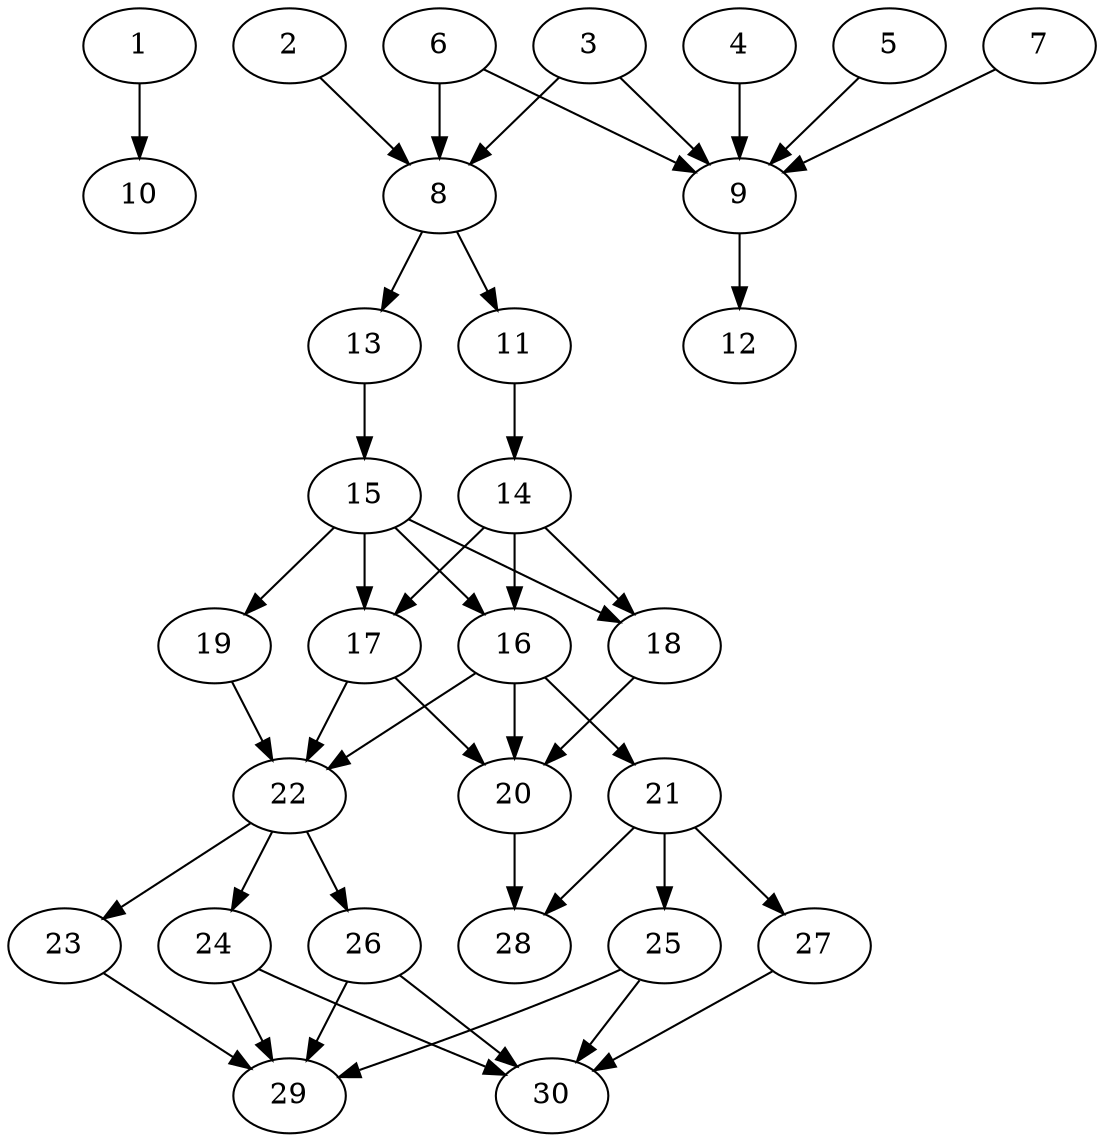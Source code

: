// DAG automatically generated by daggen at Thu Oct  3 14:04:19 2019
// ./daggen --dot -n 30 --ccr 0.4 --fat 0.5 --regular 0.5 --density 0.7 --mindata 5242880 --maxdata 52428800 
digraph G {
  1 [size="48693760", alpha="0.10", expect_size="19477504"] 
  1 -> 10 [size ="19477504"]
  2 [size="95290880", alpha="0.13", expect_size="38116352"] 
  2 -> 8 [size ="38116352"]
  3 [size="32117760", alpha="0.07", expect_size="12847104"] 
  3 -> 8 [size ="12847104"]
  3 -> 9 [size ="12847104"]
  4 [size="58490880", alpha="0.07", expect_size="23396352"] 
  4 -> 9 [size ="23396352"]
  5 [size="14758400", alpha="0.03", expect_size="5903360"] 
  5 -> 9 [size ="5903360"]
  6 [size="57856000", alpha="0.11", expect_size="23142400"] 
  6 -> 8 [size ="23142400"]
  6 -> 9 [size ="23142400"]
  7 [size="123200000", alpha="0.00", expect_size="49280000"] 
  7 -> 9 [size ="49280000"]
  8 [size="25891840", alpha="0.20", expect_size="10356736"] 
  8 -> 11 [size ="10356736"]
  8 -> 13 [size ="10356736"]
  9 [size="54794240", alpha="0.01", expect_size="21917696"] 
  9 -> 12 [size ="21917696"]
  10 [size="104675840", alpha="0.17", expect_size="41870336"] 
  11 [size="81177600", alpha="0.19", expect_size="32471040"] 
  11 -> 14 [size ="32471040"]
  12 [size="19484160", alpha="0.17", expect_size="7793664"] 
  13 [size="96212480", alpha="0.16", expect_size="38484992"] 
  13 -> 15 [size ="38484992"]
  14 [size="17361920", alpha="0.08", expect_size="6944768"] 
  14 -> 16 [size ="6944768"]
  14 -> 17 [size ="6944768"]
  14 -> 18 [size ="6944768"]
  15 [size="57036800", alpha="0.08", expect_size="22814720"] 
  15 -> 16 [size ="22814720"]
  15 -> 17 [size ="22814720"]
  15 -> 18 [size ="22814720"]
  15 -> 19 [size ="22814720"]
  16 [size="72460800", alpha="0.10", expect_size="28984320"] 
  16 -> 20 [size ="28984320"]
  16 -> 21 [size ="28984320"]
  16 -> 22 [size ="28984320"]
  17 [size="19609600", alpha="0.02", expect_size="7843840"] 
  17 -> 20 [size ="7843840"]
  17 -> 22 [size ="7843840"]
  18 [size="22497280", alpha="0.13", expect_size="8998912"] 
  18 -> 20 [size ="8998912"]
  19 [size="21634560", alpha="0.06", expect_size="8653824"] 
  19 -> 22 [size ="8653824"]
  20 [size="28352000", alpha="0.03", expect_size="11340800"] 
  20 -> 28 [size ="11340800"]
  21 [size="127078400", alpha="0.07", expect_size="50831360"] 
  21 -> 25 [size ="50831360"]
  21 -> 27 [size ="50831360"]
  21 -> 28 [size ="50831360"]
  22 [size="122112000", alpha="0.04", expect_size="48844800"] 
  22 -> 23 [size ="48844800"]
  22 -> 24 [size ="48844800"]
  22 -> 26 [size ="48844800"]
  23 [size="104076800", alpha="0.05", expect_size="41630720"] 
  23 -> 29 [size ="41630720"]
  24 [size="80294400", alpha="0.13", expect_size="32117760"] 
  24 -> 29 [size ="32117760"]
  24 -> 30 [size ="32117760"]
  25 [size="125171200", alpha="0.02", expect_size="50068480"] 
  25 -> 29 [size ="50068480"]
  25 -> 30 [size ="50068480"]
  26 [size="52602880", alpha="0.18", expect_size="21041152"] 
  26 -> 29 [size ="21041152"]
  26 -> 30 [size ="21041152"]
  27 [size="111121920", alpha="0.12", expect_size="44448768"] 
  27 -> 30 [size ="44448768"]
  28 [size="123678720", alpha="0.09", expect_size="49471488"] 
  29 [size="82821120", alpha="0.13", expect_size="33128448"] 
  30 [size="118784000", alpha="0.13", expect_size="47513600"] 
}
